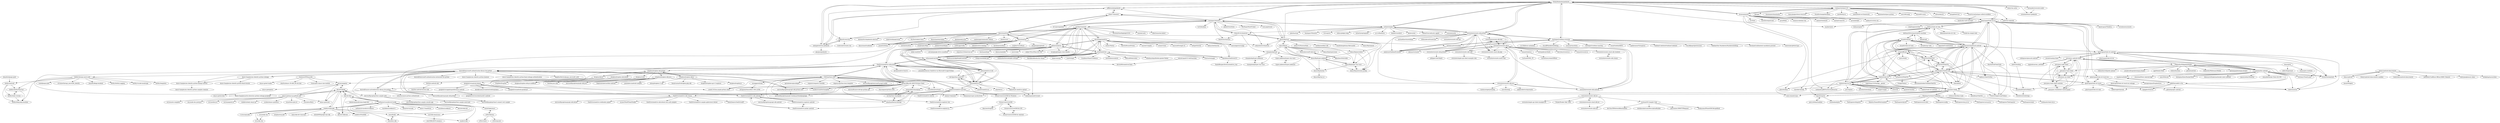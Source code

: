 digraph G {
"VitaliyRodnenko/geeknote" -> "jeffkowalski/geeknote"
"VitaliyRodnenko/geeknote" -> "neilagabriel/vim-geeknote"
"VitaliyRodnenko/geeknote" -> "nvbn/everpad"
"VitaliyRodnenko/geeknote" -> "kakkyz81/evervim"
"VitaliyRodnenko/geeknote" -> "evernote/evernote-sdk-python"
"VitaliyRodnenko/geeknote" -> "baumgarr/nixnote2"
"VitaliyRodnenko/geeknote" -> "ginatrapani/todo.txt-cli"
"VitaliyRodnenko/geeknote" -> "bordaigorl/sublime-evernote"
"VitaliyRodnenko/geeknote" -> "xolox/vim-notes" ["e"=1]
"VitaliyRodnenko/geeknote" -> "maebert/jrnl" ["e"=1]
"VitaliyRodnenko/geeknote" -> "lastpass/lastpass-cli"
"VitaliyRodnenko/geeknote" -> "avendael/emacs-geeknote"
"VitaliyRodnenko/geeknote" -> "insanum/gcalcli"
"VitaliyRodnenko/geeknote" -> "pymander/evernote-mode"
"VitaliyRodnenko/geeknote" -> "jceb/vim-orgmode" ["e"=1]
"dropbox/dropbox-sdk-dotnet" -> "DropNet/DropNet"
"freitass/todo.txt-vim" -> "AnthonyDiGirolamo/todotxt-machine"
"freitass/todo.txt-vim" -> "dbeniamine/todo.txt-vim"
"freitass/todo.txt-vim" -> "todotxt/todo.txt"
"freitass/todo.txt-vim" -> "mpcjanssen/simpletask-android"
"freitass/todo.txt-vim" -> "todotxt/todo.txt-cli"
"freitass/todo.txt-vim" -> "ginatrapani/todo.txt-cli"
"freitass/todo.txt-vim" -> "vitalk/vim-simple-todo"
"benrhughes/todotxt.net" -> "mpcjanssen/simpletask-android"
"benrhughes/todotxt.net" -> "ginatrapani/todo.txt-cli"
"benrhughes/todotxt.net" -> "mNantern/QTodoTxt"
"benrhughes/todotxt.net" -> "QTodoTxt/QTodoTxt"
"benrhughes/todotxt.net" -> "bicarbon8/todoTxtWebUi"
"benrhughes/todotxt.net" -> "todotxt/todo.txt"
"benrhughes/todotxt.net" -> "ginatrapani/todo.txt-touch"
"benrhughes/todotxt.net" -> "dertuxmalwieder/SublimeTodoTxt"
"benrhughes/todotxt.net" -> "SverrirValgeirsson/Todour"
"benrhughes/todotxt.net" -> "mjdescy/TodoTxtMac"
"benrhughes/todotxt.net" -> "chms/jdotxt"
"benrhughes/todotxt.net" -> "todotxt/todo.txt-cli"
"benrhughes/todotxt.net" -> "bram85/topydo"
"benrhughes/todotxt.net" -> "ginatrapani/todo.txt-touch-ios"
"benrhughes/todotxt.net" -> "QTodoTxt/QTodoTxt2"
"dropbox/dbxcli" -> "dropbox/dropbox-sdk-go-unofficial"
"dropbox/dbxcli" -> "dropbox/dropbox-sdk-python"
"dropbox/dbxcli" -> "koron/cmigemo"
"ginatrapani/todo.txt-cli" -> "ginatrapani/todo.txt-touch"
"ginatrapani/todo.txt-cli" -> "benrhughes/todotxt.net"
"ginatrapani/todo.txt-cli" -> "ginatrapani/todo.txt-android"
"ginatrapani/todo.txt-cli" -> "ginatrapani/todo.txt-touch-ios"
"ginatrapani/todo.txt-cli" -> "freitass/todo.txt-vim"
"ginatrapani/todo.txt-cli" -> "mpcjanssen/simpletask-android"
"ginatrapani/todo.txt-cli" -> "ginatrapani/ThinkUp" ["e"=1]
"ginatrapani/todo.txt-cli" -> "infews/bulldog"
"ginatrapani/todo.txt-cli" -> "scrooloose/syntastic" ["e"=1]
"ginatrapani/todo.txt-cli" -> "VitaliyRodnenko/geeknote"
"ginatrapani/todo.txt-cli" -> "holman/spark" ["e"=1]
"ginatrapani/todo.txt-cli" -> "maebert/jrnl" ["e"=1]
"ginatrapani/todo.txt-cli" -> "mNantern/QTodoTxt"
"ginatrapani/todo.txt-cli" -> "mjdescy/TodoTxtMac"
"ginatrapani/todo.txt-cli" -> "Lokaltog/powerline" ["e"=1]
"lastpass/lastpass-cli" -> "VitaliyRodnenko/geeknote"
"lastpass/lastpass-cli" -> "Russell91/sshrc" ["e"=1]
"lastpass/lastpass-cli" -> "insanum/gcalcli"
"lastpass/lastpass-cli" -> "stuartcryan/lastpass-alfred-workflow"
"lastpass/lastpass-cli" -> "bitwarden/cli" ["e"=1]
"lastpass/lastpass-cli" -> "thoughtbot/rcm" ["e"=1]
"lastpass/lastpass-cli" -> "lfit/itpol" ["e"=1]
"lastpass/lastpass-cli" -> "tmuxinator/tmuxinator" ["e"=1]
"lastpass/lastpass-cli" -> "tmux-plugins/tmux-resurrect" ["e"=1]
"lastpass/lastpass-cli" -> "StackExchange/blackbox" ["e"=1]
"lastpass/lastpass-cli" -> "mist64/xhyve" ["e"=1]
"lastpass/lastpass-cli" -> "ginatrapani/todo.txt-cli"
"lastpass/lastpass-cli" -> "niieani/bash-oo-framework" ["e"=1]
"lastpass/lastpass-cli" -> "konomae/lastpass-python"
"lastpass/lastpass-cli" -> "visit1985/mdp" ["e"=1]
"abraunegg/onedrive" -> "skilion/onedrive"
"abraunegg/onedrive" -> "jstaf/onedriver"
"abraunegg/onedrive" -> "bpozdena/OneDriveGUI"
"abraunegg/onedrive" -> "rclone/rclone" ["e"=1]
"abraunegg/onedrive" -> "xybu/onedrived-dev"
"abraunegg/onedrive" -> "Fmstrat/winapps" ["e"=1]
"abraunegg/onedrive" -> "TheAssassin/AppImageLauncher" ["e"=1]
"abraunegg/onedrive" -> "patrikx3/onenote"
"abraunegg/onedrive" -> "microsoft/winget-cli" ["e"=1]
"abraunegg/onedrive" -> "xournalpp/xournalpp" ["e"=1]
"abraunegg/onedrive" -> "boltgolt/howdy" ["e"=1]
"abraunegg/onedrive" -> "debauchee/barrier" ["e"=1]
"abraunegg/onedrive" -> "ventoy/Ventoy" ["e"=1]
"abraunegg/onedrive" -> "ValveSoftware/Proton" ["e"=1]
"abraunegg/onedrive" -> "laurent22/joplin" ["e"=1]
"insanum/gcalcli" -> "pimutils/khal" ["e"=1]
"insanum/gcalcli" -> "itchyny/calendar.vim" ["e"=1]
"insanum/gcalcli" -> "neomutt/neomutt" ["e"=1]
"insanum/gcalcli" -> "michael-lazar/rtv" ["e"=1]
"insanum/gcalcli" -> "jceb/vim-orgmode" ["e"=1]
"insanum/gcalcli" -> "jarun/googler" ["e"=1]
"insanum/gcalcli" -> "andmarti1424/sc-im" ["e"=1]
"insanum/gcalcli" -> "VitaliyRodnenko/geeknote"
"insanum/gcalcli" -> "ginatrapani/todo.txt-cli"
"insanum/gcalcli" -> "GothenburgBitFactory/taskwarrior" ["e"=1]
"insanum/gcalcli" -> "vimwiki/vimwiki" ["e"=1]
"insanum/gcalcli" -> "clvv/fasd" ["e"=1]
"insanum/gcalcli" -> "DaveDavenport/rofi" ["e"=1]
"insanum/gcalcli" -> "lastpass/lastpass-cli"
"insanum/gcalcli" -> "jarun/Buku" ["e"=1]
"prey/prey-node-client" -> "prey/prey-android-client"
"prey/prey-node-client" -> "prey/prey-bash-client"
"prey/prey-node-client" -> "prey/prey-ios-client"
"prey/prey-node-client" -> "prey/prey-standalone-control-panel"
"prey/prey-node-client" -> "prey/prey-bash-client-modules"
"skilion/onedrive" -> "abraunegg/onedrive"
"skilion/onedrive" -> "xybu/onedrived-dev"
"skilion/onedrive" -> "xybu/onedrive-d-old"
"skilion/onedrive" -> "jstaf/onedriver"
"skilion/onedrive" -> "patrikx3/onenote"
"skilion/onedrive" -> "donwa/oneindex" ["e"=1]
"skilion/onedrive" -> "ncw/rclone" ["e"=1]
"skilion/onedrive" -> "odeke-em/drive" ["e"=1]
"skilion/onedrive" -> "xybu/onedrive-d"
"skilion/onedrive" -> "askme765cs/Wine-QQ-TIM" ["e"=1]
"skilion/onedrive" -> "astrada/google-drive-ocamlfuse" ["e"=1]
"skilion/onedrive" -> "wszqkzqk/deepin-wine-ubuntu" ["e"=1]
"skilion/onedrive" -> "OneDrive/onedrive-sdk-python"
"skilion/onedrive" -> "erguotou520/electron-ssr" ["e"=1]
"skilion/onedrive" -> "houtianze/bypy" ["e"=1]
"klauscfhq/tusk" -> "klauscfhq/ao"
"klauscfhq/tusk" -> "klauscfhq/hyper-pokemon"
"klauscfhq/tusk" -> "baumgarr/nixnote2"
"klauscfhq/tusk" -> "CellarD0-0r/whatever"
"klauscfhq/tusk" -> "klauscfhq/hyper-star-wars"
"klauscfhq/tusk" -> "klauscfhq/awesome-prolog"
"klauscfhq/tusk" -> "klauscfhq/moviebox"
"klauscfhq/tusk" -> "VitaliyRodnenko/geeknote"
"klauscfhq/tusk" -> "milan102/ForeverNote"
"klauscfhq/tusk" -> "robert7/nixnote2"
"klauscfhq/tusk" -> "cellardoor42/whatever"
"klauscfhq/tusk" -> "notifme/notifme-sdk" ["e"=1]
"klauscfhq/tusk" -> "michalyao/evermonkey"
"klauscfhq/tusk" -> "claudiodangelis/qr-filetransfer" ["e"=1]
"klauscfhq/tusk" -> "klauscfhq/signale" ["e"=1]
"klaussinani/tusk" -> "baumgarr/nixnote2"
"klaussinani/tusk" -> "klaussinani/ao"
"klaussinani/tusk" -> "robert7/nixnote2"
"klaussinani/tusk" -> "klaussinani/taskbook" ["e"=1]
"klaussinani/tusk" -> "KryDos/todoist-linux" ["e"=1]
"klaussinani/tusk" -> "puneetsl/lotion" ["e"=1]
"klaussinani/tusk" -> "patrikx3/onenote"
"klaussinani/tusk" -> "cellardoor42/whatever"
"klaussinani/tusk" -> "klaussinani/moviebox"
"klaussinani/tusk" -> "akosbalasko/yarle" ["e"=1]
"klaussinani/tusk" -> "ramboxapp/community-edition" ["e"=1]
"klaussinani/tusk" -> "TheAssassin/AppImageLauncher" ["e"=1]
"klaussinani/tusk" -> "ubuntu/yaru" ["e"=1]
"klaussinani/tusk" -> "Automattic/simplenote-electron" ["e"=1]
"klaussinani/tusk" -> "paperwork/paperwork" ["e"=1]
"jstaf/onedriver" -> "abraunegg/onedrive"
"jstaf/onedriver" -> "bpozdena/OneDriveGUI"
"jstaf/onedriver" -> "skilion/onedrive"
"jstaf/onedriver" -> "TheAssassin/AppImageLauncher" ["e"=1]
"jstaf/onedriver" -> "rafaelmardojai/firefox-gnome-theme" ["e"=1]
"jstaf/onedriver" -> "wimpysworld/deb-get" ["e"=1]
"jstaf/onedriver" -> "realmazharhussain/gdm-settings" ["e"=1]
"jstaf/onedriver" -> "tkashkin/Adwaita-for-Steam" ["e"=1]
"jstaf/onedriver" -> "popey/unsnap" ["e"=1]
"jstaf/onedriver" -> "xybu/onedrived-dev"
"jstaf/onedriver" -> "Fmstrat/winapps" ["e"=1]
"jstaf/onedriver" -> "xou816/spot" ["e"=1]
"jstaf/onedriver" -> "GradienceTeam/Gradience" ["e"=1]
"jstaf/onedriver" -> "hwittenborn/celeste" ["e"=1]
"jstaf/onedriver" -> "89luca89/distrobox" ["e"=1]
"klauscfhq/awesome-prolog" -> "klauscfhq/hyper-star-wars"
"xcatsan/iOS-Sample-Code" -> "glassonion1/R9HTTPRequest"
"xcatsan/iOS-Sample-Code" -> "ktakayama/iPhoneSDK-RecipeBook"
"xcatsan/iOS-Sample-Code" -> "dev5tec/FBNetworkReachability"
"xcatsan/iOS-Sample-Code" -> "kishikawakatsumi/DescriptionBuilder"
"freezy/android-xbmcremote" -> "freezy/android-xbmcremote-sandbox"
"freezy/android-xbmcremote" -> "tombriden/android-xbmcremote"
"freezy/android-xbmcremote" -> "xbmc/android"
"freezy/android-xbmcremote" -> "joethefox/Unofficial-Official-XBMC-Remote"
"freezy/android-xbmcremote" -> "vially/googlemusic-xbmc" ["e"=1]
"freezy/android-xbmcremote" -> "iFixit/iFixitAndroid"
"freezy/android-xbmcremote" -> "mrkipling/maraschino" ["e"=1]
"ransome1/sleek" -> "todotxt/todo.txt"
"ransome1/sleek" -> "sanpii/effitask"
"ransome1/sleek" -> "mpcjanssen/simpletask-android"
"ransome1/sleek" -> "SverrirValgeirsson/Todour"
"ransome1/sleek" -> "vonshednob/pter"
"ransome1/sleek" -> "todotxt/todo.txt-cli"
"ransome1/sleek" -> "xuhcc/mindstream"
"ransome1/sleek" -> "Shabang-Systems/Condution"
"ransome1/sleek" -> "alainm23/planner" ["e"=1]
"ransome1/sleek" -> "johannesjo/super-productivity" ["e"=1]
"ransome1/sleek" -> "jmhobbs/jsTodoTxt"
"ransome1/sleek" -> "QTodoTxt/QTodoTxt2"
"ransome1/sleek" -> "topydo/topydo"
"ransome1/sleek" -> "benrhughes/todotxt.net"
"ransome1/sleek" -> "schemar/obsidian-tasks" ["e"=1]
"todotxt/todo.txt-cli" -> "todotxt/todo.txt"
"todotxt/todo.txt-cli" -> "freitass/todo.txt-vim"
"todotxt/todo.txt-cli" -> "ransome1/sleek"
"todotxt/todo.txt-cli" -> "jrnl-org/jrnl" ["e"=1]
"todotxt/todo.txt-cli" -> "GothenburgBitFactory/taskwarrior" ["e"=1]
"todotxt/todo.txt-cli" -> "benrhughes/todotxt.net"
"todotxt/todo.txt-cli" -> "todotxt/todo.txt-android"
"todotxt/todo.txt-cli" -> "sanpii/effitask"
"todotxt/todo.txt-cli" -> "pimutils/khal" ["e"=1]
"todotxt/todo.txt-cli" -> "vimwiki/vimwiki" ["e"=1]
"todotxt/todo.txt-cli" -> "newsboat/newsboat" ["e"=1]
"todotxt/todo.txt-cli" -> "ranger/ranger" ["e"=1]
"todotxt/todo.txt-cli" -> "gsantner/markor" ["e"=1]
"todotxt/todo.txt-cli" -> "mpcjanssen/simpletask-android"
"todotxt/todo.txt-cli" -> "xwmx/nb" ["e"=1]
"xbmc/android" -> "freezy/android-xbmcremote"
"xbmc/android" -> "koush/Widgets" ["e"=1]
"perryrh0dan/taskline" -> "topydo/topydo"
"patrikx3/onenote" -> "skilion/onedrive"
"patrikx3/onenote" -> "abraunegg/onedrive"
"patrikx3/onenote" -> "klaussinani/ao"
"patrikx3/onenote" -> "baumgarr/nixnote2"
"patrikx3/onenote" -> "elvirbrk/NoteHighlight2016" ["e"=1]
"patrikx3/onenote" -> "wszqkzqk/deepin-wine-ubuntu" ["e"=1]
"patrikx3/onenote" -> "TheAssassin/AppImageLauncher" ["e"=1]
"patrikx3/onenote" -> "klaussinani/tusk"
"patrikx3/onenote" -> "xybu/onedrived-dev"
"patrikx3/onenote" -> "puneetsl/lotion" ["e"=1]
"patrikx3/onenote" -> "tamlok/vnote" ["e"=1]
"patrikx3/onenote" -> "xournalpp/xournalpp" ["e"=1]
"patrikx3/onenote" -> "albertlauncher/albert" ["e"=1]
"patrikx3/onenote" -> "jstaf/onedriver"
"patrikx3/onenote" -> "askme765cs/Wine-QQ-TIM" ["e"=1]
"liveservices/LiveSDK" -> "liveservices/LiveSDK-for-Windows"
"liveservices/LiveSDK" -> "liveservices/LiveSDK-for-iOS"
"liveservices/LiveSDK" -> "liveservices/LiveSDK-for-Android"
"liveservices/LiveSDK" -> "dkarzon/DropNet" ["e"=1]
"klaussinani/ao" -> "klaussinani/tusk"
"klaussinani/ao" -> "davidsmorais/kuro"
"klaussinani/ao" -> "klaussinani/taskbook" ["e"=1]
"klaussinani/ao" -> "patrikx3/onenote"
"klaussinani/ao" -> "alainm23/planner" ["e"=1]
"klaussinani/ao" -> "xtuJSer/CoCoMusic" ["e"=1]
"klaussinani/ao" -> "puneetsl/lotion" ["e"=1]
"klaussinani/ao" -> "zhaopengme/gitnote" ["e"=1]
"klaussinani/ao" -> "sentialx/multrin" ["e"=1]
"klaussinani/ao" -> "johannesjo/super-productivity" ["e"=1]
"klaussinani/ao" -> "zenghongtu/Mob" ["e"=1]
"klaussinani/ao" -> "skilion/onedrive"
"klaussinani/ao" -> "johnfactotum/foliate" ["e"=1]
"klaussinani/ao" -> "swiftyapp/swifty" ["e"=1]
"klaussinani/ao" -> "ahkohd/switch-desktop" ["e"=1]
"fkalis/bash-onedrive-upload" -> "cnbeining/onedrivecmd" ["e"=1]
"xybu/onedrive-d-old" -> "xybu/onedrived-dev"
"xybu/onedrive-d-old" -> "xybu/onedrive-d"
"xybu/onedrive-d-old" -> "skilion/onedrive"
"xybu/onedrive-d-old" -> "mk-fg/python-onedrive"
"xybu/onedrive-d-old" -> "OneDrive/onedrive-sdk-python"
"awangga/outlook" -> "elvinpoon/tensorflow-CWS-LSTM" ["e"=1]
"bram85/topydo" -> "mpcjanssen/simpletask-android"
"bram85/topydo" -> "AnthonyDiGirolamo/todotxt-machine"
"bram85/topydo" -> "QTodoTxt/QTodoTxt"
"bram85/topydo" -> "mNantern/QTodoTxt"
"bram85/topydo" -> "bram85/todo.txt-tools"
"bram85/topydo" -> "SverrirValgeirsson/Todour"
"bram85/topydo" -> "aesophor/py-todo"
"bram85/topydo" -> "QTodoTxt/QTodoTxt2"
"bram85/topydo" -> "chms/jdotxt"
"bram85/topydo" -> "mjdescy/TodoTxtMac"
"bram85/topydo" -> "EpocDotFr/webtodotxt"
"bram85/topydo" -> "benrhughes/todotxt.net"
"bram85/topydo" -> "sanpii/effitask"
"mNantern/QTodoTxt" -> "chms/jdotxt"
"mNantern/QTodoTxt" -> "Sveppi/Todour"
"mpcjanssen/simpletask-android" -> "QTodoTxt/QTodoTxt"
"mpcjanssen/simpletask-android" -> "bram85/topydo"
"mpcjanssen/simpletask-android" -> "benrhughes/todotxt.net"
"mpcjanssen/simpletask-android" -> "freitass/todo.txt-vim"
"mpcjanssen/simpletask-android" -> "todotxt/todo.txt"
"mpcjanssen/simpletask-android" -> "SverrirValgeirsson/Todour"
"mpcjanssen/simpletask-android" -> "ransome1/sleek"
"mpcjanssen/simpletask-android" -> "ginatrapani/todo.txt-android"
"mpcjanssen/simpletask-android" -> "chms/jdotxt"
"mpcjanssen/simpletask-android" -> "topydo/topydo"
"mpcjanssen/simpletask-android" -> "QTodoTxt/QTodoTxt2"
"mpcjanssen/simpletask-android" -> "MartinSGill/TodoTxtJs"
"mpcjanssen/simpletask-android" -> "ginatrapani/todo.txt-cli"
"mpcjanssen/simpletask-android" -> "AnthonyDiGirolamo/todotxt-machine"
"mpcjanssen/simpletask-android" -> "sanpii/effitask"
"prey/prey-android-client" -> "prey/prey-node-client"
"prey/prey-android-client" -> "prey/prey-bash-client"
"prey/prey-android-client" -> "prey/prey-ios-client"
"prey/prey-android-client" -> "prey/prey-standalone-control-panel"
"prey/prey-android-client" -> "prey/prey-bash-client-modules"
"prey/prey-android-client" -> "iFixit/iFixitAndroid"
"prey/prey-android-client" -> "ginatrapani/todo.txt-android"
"prey/prey-android-client" -> "wikimedia/WikipediaMobile"
"prey/prey-android-client" -> "manmal/hn-android"
"prey/prey-android-client" -> "rgajendran/sms_antitheft"
"bordaigorl/sublime-evernote" -> "jamiesun/SublimeEvernote"
"bordaigorl/sublime-evernote" -> "SublimeText-Markdown/MarkdownEditing" ["e"=1]
"bordaigorl/sublime-evernote" -> "michalyao/evermonkey"
"bordaigorl/sublime-evernote" -> "evernote/evernote-sdk-python"
"bordaigorl/sublime-evernote" -> "VitaliyRodnenko/geeknote"
"bordaigorl/sublime-evernote" -> "revolunet/sublimetext-markdown-preview" ["e"=1]
"bordaigorl/sublime-evernote" -> "clowwindy/gfwlist2pac" ["e"=1]
"bordaigorl/sublime-evernote" -> "cs150bf/ever-notedown"
"bordaigorl/sublime-evernote" -> "ttscoff/MarkdownEditing" ["e"=1]
"bordaigorl/sublime-evernote" -> "uranusjr/macdown" ["e"=1]
"bordaigorl/sublime-evernote" -> "bordaigorl/sublime-inserteq"
"bordaigorl/sublime-evernote" -> "wuub/SublimeREPL" ["e"=1]
"bordaigorl/sublime-evernote" -> "guillermooo/Vintageous" ["e"=1]
"bordaigorl/sublime-evernote" -> "SublimeCodeIntel/SublimeCodeIntel" ["e"=1]
"bordaigorl/sublime-evernote" -> "ttscoff/popclipextensions" ["e"=1]
"sanpii/effitask" -> "xuhcc/mindstream"
"sanpii/effitask" -> "QTodoTxt/QTodoTxt2"
"sanpii/effitask" -> "onovy/otodo"
"jeffkowalski/geeknote" -> "neilagabriel/vim-geeknote"
"jeffkowalski/geeknote" -> "VitaliyRodnenko/geeknote"
"jeffkowalski/geeknote" -> "robert7/nixnote2"
"jeffkowalski/geeknote" -> "kakkyz81/evervim"
"dropbox/dropbox-sdk-java" -> "OneDrive/onedrive-sdk-android"
"dropbox/dropbox-sdk-java" -> "box/box-android-sdk"
"dropbox/dropbox-sdk-java" -> "googledrive/android-demos"
"dropbox/dropbox-sdk-java" -> "box/box-java-sdk" ["e"=1]
"dropbox/dropbox-sdk-java" -> "microsoftgraph/msgraph-sdk-java" ["e"=1]
"dropbox/dropbox-sdk-java" -> "thegrizzlylabs/sardine-android" ["e"=1]
"dropbox/dropbox-sdk-java" -> "evernote/evernote-sdk-java"
"dropbox/dropbox-sdk-java" -> "gsuitedevs/android-samples" ["e"=1]
"xybu/onedrived-dev" -> "xybu/onedrive-d-old"
"xybu/onedrived-dev" -> "skilion/onedrive"
"xybu/onedrived-dev" -> "OneDrive/onedrive-sdk-python"
"xybu/onedrived-dev" -> "abraunegg/onedrive"
"xybu/onedrived-dev" -> "derrix060/onedriveClient"
"xybu/onedrived-dev" -> "xybu/onedrive-d"
"xybu/onedrived-dev" -> "patrikx3/onenote"
"xybu/onedrived-dev" -> "jstaf/onedriver"
"xybu/onedrived-dev" -> "cnbeining/onedrivecmd" ["e"=1]
"evernote/evernote-sdk-python" -> "evernote/evernote-sdk-python3"
"evernote/evernote-sdk-python" -> "evernote/evernote-sdk-js"
"evernote/evernote-sdk-python" -> "evernote/evernote-cloud-sdk-php"
"evernote/evernote-sdk-python" -> "jamiesun/SublimeEvernote"
"evernote/evernote-sdk-python" -> "evernote/evernote-sdk-ruby"
"evernote/evernote-sdk-python" -> "nvbn/everpad"
"evernote/evernote-sdk-python" -> "VitaliyRodnenko/geeknote"
"evernote/evernote-sdk-python" -> "evernote/evernote-sdk-java"
"evernote/evernote-sdk-python" -> "bordaigorl/sublime-evernote"
"evernote/evernote-sdk-python" -> "michaelliao/sinaweibopy" ["e"=1]
"evernote/evernote-sdk-python" -> "littlecodersh/EasierLife"
"evernote/evernote-sdk-python" -> "evernote/evernote-sdk-cpp"
"evernote/evernote-sdk-python" -> "evernote/evernote-sdk-android"
"evernote/evernote-sdk-python" -> "evernote/evernote-sdk-php"
"evernote/evernote-sdk-python" -> "kakkyz81/evervim"
"todotxt/todo.txt" -> "todotxt/todo.txt-cli"
"todotxt/todo.txt" -> "ransome1/sleek"
"todotxt/todo.txt" -> "freitass/todo.txt-vim"
"todotxt/todo.txt" -> "benrhughes/todotxt.net"
"todotxt/todo.txt" -> "mpcjanssen/simpletask-android"
"todotxt/todo.txt" -> "sanpii/effitask"
"todotxt/todo.txt" -> "gsantner/markor" ["e"=1]
"todotxt/todo.txt" -> "zagortenay333/timepp__gnome" ["e"=1]
"todotxt/todo.txt" -> "topydo/topydo"
"todotxt/todo.txt" -> "todotxt/todo.txt-android"
"todotxt/todo.txt" -> "QTodoTxt/QTodoTxt2"
"todotxt/todo.txt" -> "QTodoTxt/QTodoTxt"
"todotxt/todo.txt" -> "GothenburgBitFactory/taskwarrior" ["e"=1]
"todotxt/todo.txt" -> "dertuxmalwieder/SublimeTodoTxt"
"todotxt/todo.txt" -> "bram85/topydo"
"OneDrive/onedrive-sdk-python" -> "OneDrive/onedrive-api-docs"
"OneDrive/onedrive-sdk-python" -> "xybu/onedrived-dev"
"OneDrive/onedrive-sdk-python" -> "cnbeining/onedrivecmd" ["e"=1]
"OneDrive/onedrive-sdk-python" -> "fkalis/bash-onedrive-upload"
"OneDrive/onedrive-sdk-python" -> "xybu/onedrive-d"
"OneDrive/onedrive-sdk-python" -> "O365/python-o365"
"OneDrive/onedrive-sdk-python" -> "vgrem/Office365-REST-Python-Client"
"OneDrive/onedrive-sdk-python" -> "mk-fg/python-onedrive"
"OneDrive/onedrive-sdk-python" -> "xybu/onedrive-d-old"
"OneDrive/onedrive-sdk-python" -> "skilion/onedrive"
"OneDrive/onedrive-sdk-python" -> "dropbox/dropbox-sdk-python"
"OneDrive/onedrive-sdk-python" -> "OneDrive/onedrive-sdk-csharp"
"OneDrive/onedrive-sdk-python" -> "mk-fg/onedrive-fuse-fs"
"OneDrive/onedrive-sdk-python" -> "AzureAD/microsoft-authentication-library-for-python"
"OneDrive/onedrive-sdk-python" -> "pranabdas/Access-OneDrive-via-Microsoft-Graph-Python"
"AnthonyDiGirolamo/todotxt-machine" -> "freitass/todo.txt-vim"
"AnthonyDiGirolamo/todotxt-machine" -> "laktak/todd"
"AnthonyDiGirolamo/todotxt-machine" -> "bram85/topydo"
"emacs-jp/emacs-jp.github.com" -> "skk-dev/ddskk"
"emacs-jp/emacs-jp.github.com" -> "org-mode-doc-ja/org-ja"
"emacs-jp/emacs-jp.github.com" -> "m2ym/direx-el" ["e"=1]
"emacs-jp/emacs-jp.github.com" -> "m2ym/popwin-el" ["e"=1]
"emacs-jp/emacs-jp.github.com" -> "rubikitch/daily-emacs-jp"
"emacs-jp/emacs-jp.github.com" -> "koron/cmigemo"
"emacs-jp/emacs-jp.github.com" -> "syohex/emacs-quickrun" ["e"=1]
"emacs-jp/emacs-jp.github.com" -> "tarao/term-plus-el" ["e"=1]
"emacs-jp/emacs-jp.github.com" -> "emacs-jp/issues"
"emacs-jp/emacs-jp.github.com" -> "yascentur/Ricty" ["e"=1]
"emacs-jp/emacs-jp.github.com" -> "m2ym/auto-complete" ["e"=1]
"microsoftgraph/python-sample-auth" -> "microsoftgraph/python-sample-console-app"
"microsoftgraph/python-sample-auth" -> "microsoftgraph/python-sample-send-mail"
"kakkyz81/evervim" -> "neilagabriel/vim-geeknote"
"kakkyz81/evervim" -> "trobrock/evernote.vim"
"neilagabriel/vim-geeknote" -> "jeffkowalski/geeknote"
"neilagabriel/vim-geeknote" -> "VitaliyRodnenko/geeknote"
"neilagabriel/vim-geeknote" -> "kakkyz81/evervim"
"neilagabriel/vim-geeknote" -> "gmajian/geeknote"
"OneDrive/onedrive-sdk-csharp" -> "OneDrive/onedrive-explorer-win"
"OneDrive/onedrive-sdk-csharp" -> "OneDrive/onedrive-sdk-dotnet-msa-auth-adapter"
"OneDrive/onedrive-sdk-csharp" -> "OneDrive/onedrive-sample-apibrowser-dotnet"
"OneDrive/onedrive-sdk-csharp" -> "OneDrive/onedrive-api-docs"
"OneDrive/onedrive-sdk-csharp" -> "KoenZomers/OneDriveAPI"
"OneDrive/onedrive-sdk-csharp" -> "microsoftgraph/msgraph-sdk-dotnet" ["e"=1]
"OneDrive/onedrive-sdk-csharp" -> "OneDrive/onedrive-webhooks-aspnet"
"OneDrive/onedrive-sdk-csharp" -> "xyzzer/WinRTXamlToolkit" ["e"=1]
"dropbox/dropbox-sdk-js" -> "dropbox/dropbox-api-v2-explorer"
"dropbox/dropbox-sdk-js" -> "dropbox/dropbox-sdk-python"
"dropbox/dropbox-sdk-js" -> "dropbox/dropbox-js" ["e"=1]
"dropbox/dropbox-sdk-js" -> "adasq/dropbox-v2-api"
"dropbox/dropbox-sdk-js" -> "kunalvarma05/dropbox-php-sdk" ["e"=1]
"evernote/evernote-sdk-python3" -> "evernote/evernote-sdk-python"
"evernote/evernote-sdk-python3" -> "evernote/evernote-sdk-js"
"evernote/evernote-sdk-python3" -> "phlipper/chef-libqt4" ["e"=1]
"O365/python-o365" -> "vgrem/Office365-REST-Python-Client"
"O365/python-o365" -> "AzureAD/microsoft-authentication-library-for-python"
"O365/python-o365" -> "ecederstrand/exchangelib" ["e"=1]
"O365/python-o365" -> "jasonrollins/shareplum"
"O365/python-o365" -> "rveachkc/pymsteams"
"O365/python-o365" -> "OneDrive/onedrive-sdk-python"
"O365/python-o365" -> "JonathanHolvey/sharepy"
"O365/python-o365" -> "microsoftgraph/msgraph-sdk-python-core"
"O365/python-o365" -> "awangga/outlook"
"O365/python-o365" -> "microsoftgraph/msgraph-training-pythondjangoapp"
"O365/python-o365" -> "agronholm/sqlacodegen" ["e"=1]
"O365/python-o365" -> "areed1192/ms-graph-python-client"
"O365/python-o365" -> "requests/requests-oauthlib" ["e"=1]
"O365/python-o365" -> "elapouya/python-docx-template" ["e"=1]
"O365/python-o365" -> "microsoftgraph/microsoft-graph-toolkit" ["e"=1]
"hyper-pokemon/hyper-star-wars" -> "hyper-pokemon/hyper-pokemon"
"Intility/fastapi-azure-auth" -> "Intility/metroid"
"Intility/fastapi-azure-auth" -> "Intility/templates"
"Intility/fastapi-azure-auth" -> "snok/django-guid" ["e"=1]
"Intility/fastapi-azure-auth" -> "425show/fastapi_microsoft_identity"
"Intility/fastapi-azure-auth" -> "JonasKs/klepp-backend"
"Intility/fastapi-azure-auth" -> "Intility/blog-ping-machine"
"Intility/fastapi-azure-auth" -> "Intility/IntilityFlexChat"
"Intility/fastapi-azure-auth" -> "Intility/Intility.Logging"
"Intility/fastapi-azure-auth" -> "Intility/vscode-backstage"
"baumgarr/nixnote2" -> "robert7/nixnote2"
"baumgarr/nixnote2" -> "klaussinani/tusk"
"baumgarr/nixnote2" -> "CellarD0-0r/whatever"
"baumgarr/nixnote2" -> "nvbn/everpad"
"baumgarr/nixnote2" -> "klauscfhq/tusk"
"baumgarr/nixnote2" -> "VitaliyRodnenko/geeknote"
"baumgarr/nixnote2" -> "fmoliveira/tantalus"
"baumgarr/nixnote2" -> "cellardoor42/whatever"
"baumgarr/nixnote2" -> "patrikx3/onenote"
"baumgarr/nixnote2" -> "d1vanov/quentier"
"baumgarr/nixnote2" -> "jeffkowalski/geeknote"
"baumgarr/nixnote2" -> "turtl/desktop" ["e"=1]
"baumgarr/nixnote2" -> "pbek/QOwnNotes" ["e"=1]
"baumgarr/nixnote2" -> "WizTeam/WizQTClient" ["e"=1]
"baumgarr/nixnote2" -> "LiuLang/bcloud" ["e"=1]
"mk-fg/python-onedrive" -> "xybu92/onedrive-d"
"mk-fg/python-onedrive" -> "xybu/onedrive-d"
"bpozdena/OneDriveGUI" -> "DanielBorgesOliveira/onedrive_tray"
"bpozdena/OneDriveGUI" -> "jstaf/onedriver"
"bpozdena/OneDriveGUI" -> "abraunegg/onedrive"
"klauscfhq/moviebox" -> "klauscfhq/hyper-star-wars"
"klauscfhq/moviebox" -> "klauscfhq/awesome-prolog"
"klauscfhq/moviebox" -> "klauscfhq/hyper-pokemon"
"googledrive/android-demos" -> "googledrive/android-quickstart"
"googledrive/android-demos" -> "googledrive/appdatapreferences-android"
"googledrive/android-demos" -> "derekbrameyer/android-betterpickers" ["e"=1]
"vgrem/Office365-REST-Python-Client" -> "O365/python-o365"
"vgrem/Office365-REST-Python-Client" -> "jasonrollins/shareplum"
"vgrem/Office365-REST-Python-Client" -> "JonathanHolvey/sharepy"
"vgrem/Office365-REST-Python-Client" -> "AzureAD/microsoft-authentication-library-for-python"
"vgrem/Office365-REST-Python-Client" -> "microsoftgraph/msgraph-sdk-python-core"
"vgrem/Office365-REST-Python-Client" -> "ox-it/python-sharepoint"
"vgrem/Office365-REST-Python-Client" -> "rveachkc/pymsteams"
"vgrem/Office365-REST-Python-Client" -> "microsoftgraph/msgraph-training-pythondjangoapp"
"vgrem/Office365-REST-Python-Client" -> "OneDrive/onedrive-sdk-python"
"vgrem/Office365-REST-Python-Client" -> "AzureAD/azure-activedirectory-library-for-python"
"vgrem/Office365-REST-Python-Client" -> "Narcolapser/python-o365" ["e"=1]
"vgrem/Office365-REST-Python-Client" -> "microsoft/azure-devops-python-api" ["e"=1]
"vgrem/Office365-REST-Python-Client" -> "areed1192/ms-graph-python-client"
"vgrem/Office365-REST-Python-Client" -> "ecederstrand/exchangelib" ["e"=1]
"vgrem/Office365-REST-Python-Client" -> "microsoftgraph/msgraph-sdk-python"
"klauscfhq/ao" -> "klauscfhq/tusk"
"klauscfhq/ao" -> "klauscfhq/hyper-star-wars"
"klauscfhq/ao" -> "klauscfhq/hyper-pokemon"
"klauscfhq/ao" -> "klauscfhq/awesome-prolog"
"klauscfhq/ao" -> "klauscfhq/moviebox"
"klauscfhq/ao" -> "Wowu/microsoft-todo-osx"
"klauscfhq/ao" -> "klauscfhq/mocha"
"klauscfhq/ao" -> "klauscfhq/hyperocean"
"klauscfhq/ao" -> "champloohq/tusk"
"Wowu/microsoft-todo-osx" -> "gfpacheco/Nativefier"
"liveservices/LiveSDK-for-Windows" -> "liveservices/LiveSDK"
"QTodoTxt/QTodoTxt" -> "QTodoTxt/QTodoTxt2"
"QTodoTxt/QTodoTxt" -> "mpcjanssen/simpletask-android"
"QTodoTxt/QTodoTxt" -> "benrhughes/todotxt.net"
"QTodoTxt/QTodoTxt" -> "chms/jdotxt"
"hyper-pokemon/hyper-pokemon" -> "hyper-pokemon/hyper-star-wars"
"hyper-pokemon/hyper-pokemon" -> "champloohq/tusk"
"klauscfhq/hyper-pokemon" -> "klauscfhq/hyper-star-wars"
"klauscfhq/hyper-pokemon" -> "klauscfhq/awesome-prolog"
"klauscfhq/hyper-pokemon" -> "klauscfhq/ao"
"klauscfhq/hyper-pokemon" -> "klauscfhq/mocha"
"michalyao/evermonkey" -> "akuma/evermark"
"michalyao/evermonkey" -> "bordaigorl/sublime-evernote"
"michalyao/evermonkey" -> "jamiesun/SublimeEvernote"
"evernote/evernote-sdk-csharp" -> "evernote/evernote-cloud-sdk-windows"
"topydo/topydo" -> "vonshednob/pter"
"topydo/topydo" -> "perryrh0dan/taskline"
"nvbn/everpad" -> "VitaliyRodnenko/geeknote"
"nvbn/everpad" -> "baumgarr/nixnote2"
"nvbn/everpad" -> "evernote/evernote-sdk-python"
"nvbn/everpad" -> "cpbotha/nvpy" ["e"=1]
"nvbn/everpad" -> "baumgarr/Nixnote2"
"nvbn/everpad" -> "Grive/grive" ["e"=1]
"nvbn/everpad" -> "xiehuc/pidgin-lwqq" ["e"=1]
"nvbn/everpad" -> "jamiesun/SublimeEvernote"
"nvbn/everpad" -> "byhestia/springseed"
"nvbn/everpad" -> "p-e-w/finalterm" ["e"=1]
"nvbn/everpad" -> "baedert/corebird" ["e"=1]
"nvbn/everpad" -> "CellarD0-0r/whatever"
"nvbn/everpad" -> "jkozera/zeal" ["e"=1]
"nvbn/everpad" -> "Kilian/f.lux-indicator-applet" ["e"=1]
"nvbn/everpad" -> "consindo/notes" ["e"=1]
"microsoftgraph/msgraph-sdk-python-core" -> "microsoftgraph/msgraph-training-pythondjangoapp"
"microsoftgraph/msgraph-sdk-python-core" -> "AzureAD/microsoft-authentication-library-for-python"
"codefirst/aquaskk" -> "t-suwa/aquaskk"
"codefirst/aquaskk" -> "uasi/skk-emoji-jisyo"
"codefirst/aquaskk" -> "nathancorvussolis/corvusskk"
"codefirst/aquaskk" -> "skk-dev/ddskk"
"codefirst/aquaskk" -> "codefirst/FlickSKK"
"codefirst/aquaskk" -> "hitode909/google-ime-skk"
"codefirst/aquaskk" -> "tyru/eskk.vim"
"codefirst/aquaskk" -> "skk-dev/skktools"
"codefirst/aquaskk" -> "minghai/sicp-pdf" ["e"=1]
"codefirst/aquaskk" -> "ueno/libskk"
"codefirst/aquaskk" -> "tyru/skk.vim"
"codefirst/aquaskk" -> "mlny/skk-dict-imascgss"
"ginatrapani/todo.txt-android" -> "todoroo/astrid" ["e"=1]
"ginatrapani/todo.txt-android" -> "ginatrapani/todo.txt-ios"
"ginatrapani/todo.txt-android" -> "mpcjanssen/simpletask-android"
"ginatrapani/todo.txt-android" -> "chrislacy/TweetLanes" ["e"=1]
"ginatrapani/todo.txt-android" -> "iFixit/iFixitAndroid"
"ginatrapani/todo.txt-android" -> "prey/prey-android-client"
"ginatrapani/todo.txt-android" -> "ginatrapani/todo.txt-cli"
"ginatrapani/todo.txt-android" -> "manmal/hn-android"
"ginatrapani/todo.txt-android" -> "codinguser/gnucash-android" ["e"=1]
"ginatrapani/todo.txt-android" -> "jwood/standup-timer"
"pymander/evernote-mode" -> "avendael/emacs-geeknote"
"CellarD0-0r/whatever" -> "fmoliveira/tantalus"
"CellarD0-0r/whatever" -> "baumgarr/nixnote2"
"CellarD0-0r/whatever" -> "champloohq/tusk"
"CellarD0-0r/whatever" -> "klauscfhq/tusk"
"ginatrapani/todo.txt-touch-ios" -> "ginatrapani/todo.txt-touch-ios-webapp"
"ginatrapani/todo.txt-touch-ios" -> "ginatrapani/todo.txt-touch"
"ginatrapani/todo.txt-touch-ios" -> "jessegrosjean/DropboxSync" ["e"=1]
"ueno/libskk" -> "ueno/ibus-skk"
"ueno/libskk" -> "naokiri/cskk"
"QTodoTxt/QTodoTxt2" -> "QTodoTxt/QTodoTxt"
"QTodoTxt/QTodoTxt2" -> "sanpii/effitask"
"dropbox/dropbox-sdk-python" -> "dropbox/stone"
"dropbox/dropbox-sdk-python" -> "dropbox/dropbox-sdk-js"
"dropbox/dropbox-sdk-python" -> "dropbox/dbxcli"
"dropbox/dropbox-sdk-python" -> "OneDrive/onedrive-sdk-python"
"dropbox/dropbox-sdk-python" -> "dropbox/dropbox-sdk-java"
"dropbox/dropbox-sdk-python" -> "dropbox/dropbox-sdk-dotnet"
"dropbox/dropbox-sdk-python" -> "dropbox/dropbox-sdk-go-unofficial"
"champloohq/tusk" -> "champloohq/hyper-pokemon"
"champloohq/tusk" -> "champloohq/hyper-star-wars"
"champloohq/tusk" -> "hyper-pokemon/hyper-star-wars"
"jamiesun/SublimeEvernote" -> "bordaigorl/sublime-evernote"
"jamiesun/SublimeEvernote" -> "evernote/evernote-sdk-python"
"evernote/evernote-sdk-java" -> "evernote/evernote-sdk-android"
"evernote/evernote-sdk-java" -> "ecerulm/en4j"
"evernote/evernote-sdk-java" -> "evernote/evernote-sdk-js"
"evernote/evernote-sdk-java" -> "mikebroberts/clojurenote"
"evernote/evernote-sdk-java" -> "vanduynslagerp/enml4j"
"evernote/evernote-sdk-js" -> "wanasit/enml-js"
"evernote/evernote-sdk-js" -> "evernote/evernote-sdk-python"
"evernote/evernote-sdk-js" -> "evernote/evernote-sdk-ruby"
"evernote/evernote-sdk-js" -> "evernote/evernote-sdk-java"
"evernote/evernote-sdk-js" -> "evernote/evernote-cloud-sdk-php"
"evernote/evernote-sdk-js" -> "evernote/evernote-sdk-python3"
"evernote/evernote-sdk-js" -> "evernote/evernote-sdk-php"
"evernote/evernote-sdk-js" -> "bytespider/jsOAuth" ["e"=1]
"evernote/evernote-sdk-js" -> "evernote/evernote-sdk-android"
"evernote/evernote-sdk-js" -> "evernote/evernote-cloud-sdk-windows"
"evernote/evernote-sdk-js" -> "berryboy/everest-js"
"evernote/evernote-sdk-js" -> "wanasit/everest-js"
"evernote/evernote-sdk-js" -> "evernote/evernote-oauth-ruby"
"manmal/hn-android" -> "bishopmatthew/HackerNews"
"manmal/hn-android" -> "talklittle/reddit-is-fun"
"manmal/hn-android" -> "iFixit/iFixitAndroid"
"manmal/hn-android" -> "todoroo/astrid" ["e"=1]
"manmal/hn-android" -> "ginatrapani/todo.txt-android"
"manmal/hn-android" -> "wikimedia/WikipediaMobile"
"manmal/hn-android" -> "dinosaurwithakatana/hacker-news-android"
"manmal/hn-android" -> "spacecowboy/NotePad" ["e"=1]
"manmal/hn-android" -> "chrislacy/TweetLanes" ["e"=1]
"manmal/hn-android" -> "prey/prey-android-client"
"manmal/hn-android" -> "mmackh/Hacker-News-for-iOS" ["e"=1]
"manmal/hn-android" -> "zagaberoo/diode"
"manmal/hn-android" -> "owncloud/News-Android-App" ["e"=1]
"manmal/hn-android" -> "amir/HNdroid"
"tomas/prey" -> "tomas/prey-modules"
"tomas/prey" -> "prey/prey-bash-client"
"tomas/prey" -> "nddrylliog/jsmad" ["e"=1]
"evernote/evernote-cloud-sdk-ios" -> "evernote/evernote-sdk-ios"
"evernote/evernote-cloud-sdk-ios" -> "evernote/evernote-sdk-mac"
"evernote/evernote-sdk-ios" -> "evernote/evernote-cloud-sdk-ios"
"evernote/evernote-sdk-ios" -> "evernote/evernote-sdk-mac"
"evernote/evernote-sdk-ios" -> "evernote/simple-api-client-example-ios"
"evernote/evernote-sdk-ios" -> "Pocket/Pocket-ObjC-SDK"
"evernote/evernote-sdk-ios" -> "xcatsan/iOS-Sample-Code"
"xybu/onedrive-d" -> "mk-fg/python-onedrive"
"xybu/onedrive-d" -> "xybu/onedrive-d-old"
"xybu/onedrive-d" -> "OneDrive/onedrive-sdk-python"
"xybu/onedrive-d" -> "fkalis/bash-onedrive-upload"
"xybu/onedrive-d" -> "skilion/onedrive"
"xybu/onedrive-d" -> "OneDrive/onedrive-api-docs"
"xybu/onedrive-d" -> "rakyll/drive" ["e"=1]
"xybu/onedrive-d" -> "xybu/onedrived-dev"
"xybu/onedrive-d" -> "xybu92/onedrive-d"
"JonathanHolvey/sharepy" -> "ox-it/python-sharepoint"
"JonathanHolvey/sharepy" -> "jasonrollins/shareplum"
"jasonrollins/shareplum" -> "ox-it/python-sharepoint"
"jasonrollins/shareplum" -> "JonathanHolvey/sharepy"
"jasonrollins/shareplum" -> "vgrem/Office365-REST-Python-Client"
"ox-it/python-sharepoint" -> "jasonrollins/shareplum"
"ox-it/python-sharepoint" -> "JonathanHolvey/sharepy"
"nathancorvussolis/corvusskk" -> "skk-dev/dict"
"nathancorvussolis/corvusskk" -> "skk-dev/ddskk"
"nathancorvussolis/corvusskk" -> "codefirst/aquaskk"
"nathancorvussolis/corvusskk" -> "nathancorvussolis/crvskkserv"
"nathancorvussolis/corvusskk" -> "wachikun/yaskkserv2"
"nathancorvussolis/corvusskk" -> "naokiri/cskk"
"nathancorvussolis/corvusskk" -> "codefirst/FlickSKK"
"nathancorvussolis/corvusskk" -> "uasi/skk-emoji-jisyo"
"nathancorvussolis/corvusskk" -> "ueno/libskk"
"nathancorvussolis/corvusskk" -> "deton/tsf-tutcode"
"nathancorvussolis/corvusskk" -> "ueno/ibus-skk"
"nathancorvussolis/corvusskk" -> "fiore57/SandSExe"
"nathancorvussolis/corvusskk" -> "wachikun/yaskkserv"
"nathancorvussolis/corvusskk" -> "skk-dict/skk-dict"
"nathancorvussolis/corvusskk" -> "smzht/fakeymacs"
"googledrive/android-quickstart" -> "googledrive/android-demos"
"liveservices/LiveSDK-for-Android" -> "liveservices/LiveSDK-for-iOS"
"AzureAD/microsoft-authentication-library-for-python" -> "AzureAD/azure-activedirectory-library-for-python"
"AzureAD/microsoft-authentication-library-for-python" -> "Azure-Samples/ms-identity-python-webapp"
"AzureAD/microsoft-authentication-library-for-python" -> "microsoftgraph/msgraph-sdk-python-core"
"AzureAD/microsoft-authentication-library-for-python" -> "vgrem/Office365-REST-Python-Client"
"AzureAD/microsoft-authentication-library-for-python" -> "O365/python-o365"
"AzureAD/microsoft-authentication-library-for-python" -> "Intility/fastapi-azure-auth"
"AzureAD/microsoft-authentication-library-for-python" -> "Azure-Samples/ms-identity-python-django-tutorial"
"AzureAD/microsoft-authentication-library-for-python" -> "microsoftgraph/python-sample-auth"
"AzureAD/microsoft-authentication-library-for-python" -> "AzureAD/microsoft-authentication-extensions-for-python"
"AzureAD/microsoft-authentication-library-for-python" -> "Azure-Samples/active-directory-python-webapp-graphapi"
"AzureAD/microsoft-authentication-library-for-python" -> "Azure-Samples/ms-identity-python-daemon"
"AzureAD/microsoft-authentication-library-for-python" -> "microsoftgraph/msgraph-sdk-python"
"AzureAD/microsoft-authentication-library-for-python" -> "Azure-Samples/ms-identity-python-flask-webapp-authentication"
"AzureAD/microsoft-authentication-library-for-python" -> "areed1192/ms-graph-python-client"
"AzureAD/microsoft-authentication-library-for-python" -> "AngellusMortis/django_microsoft_auth"
"ginatrapani/todo.txt-touch" -> "ginatrapani/todo.txt-touch-ios"
"ginatrapani/todo.txt-touch" -> "ginatrapani/todo.txt-cli"
"ginatrapani/todo.txt-touch" -> "benrhughes/todotxt.net"
"ginatrapani/todo.txt-touch" -> "todoroo/astrid" ["e"=1]
"ginatrapani/todo.txt-touch" -> "eddieringle/hubroid" ["e"=1]
"ginatrapani/todo.txt-touch" -> "kaeppler/droid-fu" ["e"=1]
"ginatrapani/todo.txt-touch" -> "bicarbon8/todoTxtWebUi"
"ginatrapani/todo.txt-touch" -> "ginatrapani/todo.txt-web"
"ginatrapani/todo.txt-touch" -> "github/gauges-android" ["e"=1]
"wikimedia/WikipediaMobile" -> "wikimedia/wikipedia-iphone" ["e"=1]
"wikimedia/WikipediaMobile" -> "manmal/hn-android"
"wikimedia/WikipediaMobile" -> "prey/prey-android-client"
"wikimedia/WikipediaMobile" -> "todoroo/astrid" ["e"=1]
"wikimedia/WikipediaMobile" -> "purplecabbage/phonegap-plugins" ["e"=1]
"wikimedia/WikipediaMobile" -> "appMobi/jQ.Mobi" ["e"=1]
"wikimedia/WikipediaMobile" -> "iFixit/iFixitAndroid"
"wikimedia/WikipediaMobile" -> "wikimedia/limn"
"wikimedia/WikipediaMobile" -> "github/android" ["e"=1]
"wikimedia/WikipediaMobile" -> "wikimedia/WiktionaryMobile"
"wikimedia/WikipediaMobile" -> "phonegap/phonegap-plugins" ["e"=1]
"wikimedia/WikipediaMobile" -> "ginatrapani/todo.txt-android"
"emacs-jp/migemo" -> "emacs-jp/elscreen"
"Shabang-Systems/Condution" -> "TheEnquirer/kyntic"
"Shabang-Systems/Condution" -> "TheEnquirer/arch-dots"
"Shabang-Systems/Condution" -> "TheEnquirer/config"
"Shabang-Systems/Condution" -> "TheEnquirer/em-pr-ex"
"Shabang-Systems/Condution" -> "TheEnquirer/corsaurus"
"Shabang-Systems/Condution" -> "TheEnquirer/TheEnquirer"
"Shabang-Systems/Condution" -> "TheEnquirer/balls"
"Shabang-Systems/Condution" -> "TheEnquirer/dispatch"
"Shabang-Systems/Condution" -> "RoboticsTeam4904/standard"
"Shabang-Systems/Condution" -> "ransome1/sleek"
"OneDrive/onedrive-sdk-android" -> "OneDrive/onedrive-explorer-android"
"OneDrive/onedrive-sdk-android" -> "OneDrive/onedrive-picker-android"
"OneDrive/onedrive-sdk-android" -> "microsoftgraph/msgraph-sdk-android" ["e"=1]
"Azure-Samples/ms-identity-python-webapp" -> "AzureAD/microsoft-authentication-library-for-python"
"Azure-Samples/ms-identity-python-webapp" -> "Azure-Samples/ms-identity-python-flask-tutorial"
"Azure-Samples/ms-identity-python-webapp" -> "Azure-Samples/ms-identity-python-django-tutorial"
"xybu92/onedrive-d" -> "mk-fg/python-onedrive"
"bishopmatthew/HackerNews" -> "manmal/hn-android"
"wanasit/enml-js" -> "CarlLee/ENML_PY"
"wanasit/enml-js" -> "vincentlaucy/enmlOfHtml"
"skk-dev/ddskk" -> "skk-dev/skktools"
"skk-dev/ddskk" -> "skk-dev/dict"
"skk-dev/ddskk" -> "nathancorvussolis/corvusskk"
"skk-dev/ddskk" -> "codefirst/aquaskk"
"skk-dev/ddskk" -> "koron/cmigemo"
"skk-dev/ddskk" -> "emacs-jp/emacs-jp.github.com"
"skk-dev/ddskk" -> "emacs-jp/issues"
"koron/cmigemo" -> "emacs-jp/migemo"
"koron/cmigemo" -> "skk-dev/ddskk"
"koron/cmigemo" -> "emacs-jp/issues"
"crftwr/keyhac" -> "crftwr/clnch"
"crftwr/keyhac" -> "smzht/fakeymacs"
"crftwr/keyhac" -> "crftwr/pyauto"
"OneDrive/onedrive-api-docs" -> "OneDrive/onedrive-explorer-win"
"OneDrive/onedrive-api-docs" -> "OneDrive/onedrive-sdk-csharp"
"OneDrive/onedrive-api-docs" -> "OneDrive/onedrive-explorer-js"
"OneDrive/onedrive-api-docs" -> "OneDrive/onedrive-sdk-python"
"OneDrive/onedrive-api-docs" -> "OneDrive/onedrive-sdk-ios" ["e"=1]
"OneDrive/onedrive-api-docs" -> "OneDrive/onedrive-picker-android"
"OneDrive/onedrive-api-docs" -> "OneDrive/onedrive-sdk-android"
"OneDrive/onedrive-api-docs" -> "liveservices/LiveSDK-for-Windows"
"microsoftgraph/msgraph-sdk-python" -> "microsoftgraph/python3-connect-rest-sample"
"OneDrive/onedrive-picker-android" -> "OneDrive/onedrive-explorer-android"
"OneDrive/onedrive-picker-android" -> "OneDrive/onedrive-sdk-android"
"prey/prey-ios-client" -> "prey/prey-standalone-control-panel"
"prey/prey-ios-client" -> "prey/prey-bash-client-modules"
"prey/prey-ios-client" -> "prey/prey-node-client"
"prey/prey-ios-client" -> "prey/prey-bash-client"
"prey/prey-ios-client" -> "prey/prey-android-client"
"box/box-android-sdk" -> "box/box-android-browse-sdk"
"talklittle/reddit-is-fun" -> "zagaberoo/diode"
"talklittle/reddit-is-fun" -> "manmal/hn-android"
"talklittle/reddit-is-fun" -> "eddieringle/hubroid" ["e"=1]
"talklittle/reddit-is-fun" -> "kaeppler/droid-fu" ["e"=1]
"talklittle/reddit-is-fun" -> "todoroo/astrid" ["e"=1]
"talklittle/reddit-is-fun" -> "github/gauges-android" ["e"=1]
"smzht/fakeymacs" -> "crftwr/keyhac"
"prey/prey-standalone-control-panel" -> "prey/prey-bash-client-modules"
"gfpacheco/Nativefier" -> "Wowu/microsoft-todo-osx"
"prey/prey-bash-client" -> "prey/prey-bash-client-modules"
"prey/prey-bash-client" -> "prey/prey-node-client"
"prey/prey-bash-client" -> "prey/prey-ios-client"
"prey/prey-bash-client" -> "prey/prey-android-client"
"prey/prey-bash-client" -> "prey/prey-standalone-control-panel"
"evernote/evernote-sdk-php" -> "evernote/evernote-cloud-sdk-php"
"evernote/evernote-sdk-php" -> "evernote/evernote-sdk-js"
"dropbox/stone" -> "dropbox/dropbox-sdk-go-unofficial"
"zagaberoo/diode" -> "talklittle/reddit-is-fun"
"jmhobbs/jsTodoTxt" -> "roufamatic/todo-txt-js"
"robert7/nixnote2" -> "baumgarr/nixnote2"
"robert7/nixnote2" -> "d1vanov/quentier"
"robert7/nixnote2" -> "jeffkowalski/geeknote"
"robert7/nixnote2" -> "klaussinani/tusk"
"chuntaro/NTEmacs64" -> "koron/cmigemo"
"chuntaro/NTEmacs64" -> "trueroad/tr-emacs-ime-module"
"chuntaro/NTEmacs64" -> "emacs-jp/init-loader"
"chuntaro/NTEmacs64" -> "mhatta/emacs-26-x86_64-win-ime"
"googledrive/appdatapreferences-android" -> "googledrive/crossclientoauth2-android"
"stuartcryan/lastpass-alfred-workflow" -> "bachya/lp-vault-manager"
"evernote/evernote-sdk-android" -> "evernote/evernote-sdk-java"
"evernote/evernote-sdk-android" -> "evernote/evernote-sdk-js"
"evernote/evernote-sdk-android" -> "evernote/evernote-sdk-ios"
"evernote/evernote-sdk-android" -> "evernote/evernote-sdk-php"
"OneDrive/onedrive-explorer-android" -> "OneDrive/onedrive-sdk-android"
"OneDrive/onedrive-explorer-android" -> "OneDrive/onedrive-picker-android"
"JonasKs/django-guid" -> "Intility/metroid"
"prey/prey-bash-client-modules" -> "prey/prey-standalone-control-panel"
"OneDrive/onedrive-explorer-js" -> "OneDrive/onedrive-explorer-win"
"evernote/evernote-cloud-sdk-php" -> "evernote/evernote-sdk-php"
"champloohq/hyper-star-wars" -> "champloohq/hyper-pokemon"
"evernote/evernote-cloud-sdk-windows" -> "evernote/evernote-sdk-csharp"
"AzureAD/azure-activedirectory-library-for-python" -> "AzureAD/microsoft-authentication-library-for-python"
"AzureAD/azure-activedirectory-library-for-python" -> "Azure-Samples/active-directory-python-webapp-graphapi"
"AzureAD/azure-activedirectory-library-for-python" -> "microsoftgraph/msgraph-sdk-python"
"AzureAD/azure-activedirectory-library-for-python" -> "microsoftgraph/python-sample-auth"
"AzureAD/azure-activedirectory-library-for-python" -> "microsoftgraph/python3-connect-rest-sample"
"AzureAD/azure-activedirectory-library-for-python" -> "sebastus/azure-python-authenticate"
"bicarbon8/todoTxtWebUi" -> "trestletech/todotxtpp"
"evernote/evernote-sdk-ruby" -> "evernote/evernote-oauth-ruby"
"evernote/evernote-sdk-ruby" -> "evernote/simple-api-client-example-ruby"
"skk-dev/dict" -> "skk-dev/skktools"
"skk-dev/dict" -> "skk-dev/ddskk"
"skk-dev/dict" -> "nathancorvussolis/corvusskk"
"skk-dev/dict" -> "tokuhirom/jawiki-kana-kanji-dict"
"liveservices/LiveSDK-for-iOS" -> "liveservices/LiveSDK-for-Android"
"liveservices/LiveSDK-for-iOS" -> "liveservices/LiveSDK"
"tyru/eskk.vim" -> "tyru/skk.vim"
"Intility/metroid" -> "Intility/helm-version"
"Intility/metroid" -> "Intility/IntilityFlexChat"
"Intility/metroid" -> "Intility/blog-ping-machine"
"infews/bulldog" -> "bicarbon8/todoTxtWebUi"
"MartinSGill/TodoTxtJs" -> "trestletech/todotxtpp"
"Azure-Samples/ms-identity-python-django-tutorial" -> "Azure-Samples/ms-identity-python-samples-common"
"OneDrive/onedrive-explorer-win" -> "OneDrive/onedrive-explorer-js"
"champloohq/hyper-pokemon" -> "champloohq/hyper-star-wars"
"uasi/skk-emoji-jisyo" -> "ymrl/SKK-JISYO.emoji-ja"
"ueno/ibus-skk" -> "ueno/libskk"
"Intility/helm-version" -> "Intility/blog-ping-machine"
"Intility/helm-version" -> "Intility/IntilityFlexChat"
"klauscfhq/hyper-star-wars" -> "klauscfhq/hyper-pokemon"
"klauscfhq/hyper-star-wars" -> "klauscfhq/awesome-prolog"
"klauscfhq/hyper-star-wars" -> "klauscfhq/mocha"
"Intility/IntilityFlexChat" -> "Intility/blog-ping-machine"
"Intility/IntilityFlexChat" -> "Intility/helm-version"
"klauscfhq/mocha" -> "klauscfhq/tuxy-ai"
"t-suwa/aquaskk" -> "codefirst/aquaskk"
"iamsatyapati/CS-Self-learning" -> "derrix060/onedriveClient"
"VitaliyRodnenko/geeknote" ["l"="-26.773,-16.05"]
"jeffkowalski/geeknote" ["l"="-26.714,-16.02"]
"neilagabriel/vim-geeknote" ["l"="-26.77,-16.02"]
"nvbn/everpad" ["l"="-26.702,-15.987"]
"kakkyz81/evervim" ["l"="-26.781,-15.996"]
"evernote/evernote-sdk-python" ["l"="-26.757,-15.937"]
"baumgarr/nixnote2" ["l"="-26.64,-16.009"]
"ginatrapani/todo.txt-cli" ["l"="-26.945,-16.166"]
"bordaigorl/sublime-evernote" ["l"="-26.746,-16.001"]
"xolox/vim-notes" ["l"="-10.427,-22.176"]
"maebert/jrnl" ["l"="28.301,-18.721"]
"lastpass/lastpass-cli" ["l"="-26.829,-16.126"]
"avendael/emacs-geeknote" ["l"="-26.781,-16.088"]
"insanum/gcalcli" ["l"="-26.856,-16.087"]
"pymander/evernote-mode" ["l"="-26.758,-16.096"]
"jceb/vim-orgmode" ["l"="-10.512,-22.149"]
"dropbox/dropbox-sdk-dotnet" ["l"="-26.426,-15.57"]
"DropNet/DropNet" ["l"="-26.441,-15.531"]
"freitass/todo.txt-vim" ["l"="-26.964,-16.248"]
"AnthonyDiGirolamo/todotxt-machine" ["l"="-26.96,-16.27"]
"dbeniamine/todo.txt-vim" ["l"="-26.924,-16.264"]
"todotxt/todo.txt" ["l"="-27.012,-16.272"]
"mpcjanssen/simpletask-android" ["l"="-27.014,-16.24"]
"todotxt/todo.txt-cli" ["l"="-26.995,-16.298"]
"vitalk/vim-simple-todo" ["l"="-26.91,-16.286"]
"benrhughes/todotxt.net" ["l"="-26.991,-16.225"]
"mNantern/QTodoTxt" ["l"="-26.964,-16.212"]
"QTodoTxt/QTodoTxt" ["l"="-27.027,-16.225"]
"bicarbon8/todoTxtWebUi" ["l"="-26.935,-16.207"]
"ginatrapani/todo.txt-touch" ["l"="-26.969,-16.186"]
"dertuxmalwieder/SublimeTodoTxt" ["l"="-26.98,-16.268"]
"SverrirValgeirsson/Todour" ["l"="-27.044,-16.241"]
"mjdescy/TodoTxtMac" ["l"="-26.999,-16.189"]
"chms/jdotxt" ["l"="-27.005,-16.211"]
"bram85/topydo" ["l"="-26.996,-16.244"]
"ginatrapani/todo.txt-touch-ios" ["l"="-26.987,-16.163"]
"QTodoTxt/QTodoTxt2" ["l"="-27.032,-16.254"]
"dropbox/dbxcli" ["l"="-26.37,-15.545"]
"dropbox/dropbox-sdk-go-unofficial" ["l"="-26.381,-15.587"]
"dropbox/dropbox-sdk-python" ["l"="-26.406,-15.638"]
"koron/cmigemo" ["l"="-26.318,-15.393"]
"ginatrapani/todo.txt-android" ["l"="-27.095,-16.175"]
"ginatrapani/ThinkUp" ["l"="22.722,0.821"]
"infews/bulldog" ["l"="-26.909,-16.185"]
"scrooloose/syntastic" ["l"="-10.37,-22.396"]
"holman/spark" ["l"="-10.14,-22.535"]
"Lokaltog/powerline" ["l"="-10.281,-22.436"]
"Russell91/sshrc" ["l"="-12.154,-20.405"]
"stuartcryan/lastpass-alfred-workflow" ["l"="-26.794,-16.181"]
"bitwarden/cli" ["l"="-27.81,-22.076"]
"thoughtbot/rcm" ["l"="-10.473,-19.558"]
"lfit/itpol" ["l"="27.975,-19.179"]
"tmuxinator/tmuxinator" ["l"="-10.685,-22.427"]
"tmux-plugins/tmux-resurrect" ["l"="-10.719,-22.395"]
"StackExchange/blackbox" ["l"="-10.098,0.06"]
"mist64/xhyve" ["l"="-14.392,-6.516"]
"niieani/bash-oo-framework" ["l"="-11.714,-17.921"]
"konomae/lastpass-python" ["l"="-26.83,-16.168"]
"visit1985/mdp" ["l"="-12.091,-20.399"]
"abraunegg/onedrive" ["l"="-26.417,-15.921"]
"skilion/onedrive" ["l"="-26.406,-15.871"]
"jstaf/onedriver" ["l"="-26.448,-15.897"]
"bpozdena/OneDriveGUI" ["l"="-26.43,-15.951"]
"rclone/rclone" ["l"="-27.216,-17.17"]
"xybu/onedrived-dev" ["l"="-26.426,-15.851"]
"Fmstrat/winapps" ["l"="-34.864,3.497"]
"TheAssassin/AppImageLauncher" ["l"="-34.887,3.551"]
"patrikx3/onenote" ["l"="-26.494,-15.926"]
"microsoft/winget-cli" ["l"="-27.78,-17.18"]
"xournalpp/xournalpp" ["l"="-36.227,3.642"]
"boltgolt/howdy" ["l"="-34.833,3.421"]
"debauchee/barrier" ["l"="-27.339,-16.927"]
"ventoy/Ventoy" ["l"="-27.459,-17.204"]
"ValveSoftware/Proton" ["l"="-34.889,3.668"]
"laurent22/joplin" ["l"="-27.02,-17.392"]
"pimutils/khal" ["l"="-8.91,-20.339"]
"itchyny/calendar.vim" ["l"="-10.522,-22.182"]
"neomutt/neomutt" ["l"="-8.972,-20.255"]
"michael-lazar/rtv" ["l"="-8.864,-20.207"]
"jarun/googler" ["l"="-8.807,-20.303"]
"andmarti1424/sc-im" ["l"="-8.962,-20.292"]
"GothenburgBitFactory/taskwarrior" ["l"="-11.746,-21.481"]
"vimwiki/vimwiki" ["l"="-10.677,-22.344"]
"clvv/fasd" ["l"="-11.619,-18.363"]
"DaveDavenport/rofi" ["l"="-8.992,-20.074"]
"jarun/Buku" ["l"="-8.84,-20.244"]
"prey/prey-node-client" ["l"="-27.181,-16.088"]
"prey/prey-android-client" ["l"="-27.17,-16.133"]
"prey/prey-bash-client" ["l"="-27.205,-16.092"]
"prey/prey-ios-client" ["l"="-27.174,-16.105"]
"prey/prey-standalone-control-panel" ["l"="-27.203,-16.112"]
"prey/prey-bash-client-modules" ["l"="-27.19,-16.11"]
"xybu/onedrive-d-old" ["l"="-26.397,-15.821"]
"donwa/oneindex" ["l"="-34.455,-13.443"]
"ncw/rclone" ["l"="-33.777,-20.77"]
"odeke-em/drive" ["l"="-33.835,-20.712"]
"xybu/onedrive-d" ["l"="-26.374,-15.823"]
"askme765cs/Wine-QQ-TIM" ["l"="-34.534,-19.109"]
"astrada/google-drive-ocamlfuse" ["l"="-33.851,-20.676"]
"wszqkzqk/deepin-wine-ubuntu" ["l"="-34.486,-19.148"]
"OneDrive/onedrive-sdk-python" ["l"="-26.351,-15.777"]
"erguotou520/electron-ssr" ["l"="-26.748,-17.061"]
"houtianze/bypy" ["l"="-27.089,-17.124"]
"klauscfhq/tusk" ["l"="-26.632,-16.074"]
"klauscfhq/ao" ["l"="-26.592,-16.133"]
"klauscfhq/hyper-pokemon" ["l"="-26.595,-16.1"]
"CellarD0-0r/whatever" ["l"="-26.65,-16.052"]
"klauscfhq/hyper-star-wars" ["l"="-26.601,-16.114"]
"klauscfhq/awesome-prolog" ["l"="-26.618,-16.113"]
"klauscfhq/moviebox" ["l"="-26.575,-16.105"]
"milan102/ForeverNote" ["l"="-26.651,-16.104"]
"robert7/nixnote2" ["l"="-26.619,-16.011"]
"cellardoor42/whatever" ["l"="-26.595,-16.028"]
"notifme/notifme-sdk" ["l"="28.597,-19.188"]
"michalyao/evermonkey" ["l"="-26.699,-16.04"]
"claudiodangelis/qr-filetransfer" ["l"="28.609,-18.843"]
"klauscfhq/signale" ["l"="25.915,-26.221"]
"klaussinani/tusk" ["l"="-26.561,-15.984"]
"klaussinani/ao" ["l"="-26.497,-15.965"]
"klaussinani/taskbook" ["l"="25.734,-25.764"]
"KryDos/todoist-linux" ["l"="31.326,-28.365"]
"puneetsl/lotion" ["l"="31.219,-28.434"]
"klaussinani/moviebox" ["l"="-26.535,-16.015"]
"akosbalasko/yarle" ["l"="-32.235,-16.458"]
"ramboxapp/community-edition" ["l"="-27.903,-15.742"]
"ubuntu/yaru" ["l"="-36.099,3.104"]
"Automattic/simplenote-electron" ["l"="-50.63,-0.339"]
"paperwork/paperwork" ["l"="-12.583,-20.801"]
"rafaelmardojai/firefox-gnome-theme" ["l"="-36.214,3.235"]
"wimpysworld/deb-get" ["l"="-34.913,3.562"]
"realmazharhussain/gdm-settings" ["l"="-36.267,3.244"]
"tkashkin/Adwaita-for-Steam" ["l"="-36.279,3.26"]
"popey/unsnap" ["l"="-36.358,3.238"]
"xou816/spot" ["l"="-36.265,3.355"]
"GradienceTeam/Gradience" ["l"="-36.295,3.258"]
"hwittenborn/celeste" ["l"="-36.304,3.358"]
"89luca89/distrobox" ["l"="-34.826,3.544"]
"xcatsan/iOS-Sample-Code" ["l"="-26.885,-15.665"]
"glassonion1/R9HTTPRequest" ["l"="-26.919,-15.665"]
"ktakayama/iPhoneSDK-RecipeBook" ["l"="-26.893,-15.642"]
"dev5tec/FBNetworkReachability" ["l"="-26.913,-15.639"]
"kishikawakatsumi/DescriptionBuilder" ["l"="-26.874,-15.635"]
"freezy/android-xbmcremote" ["l"="-27.298,-16.169"]
"freezy/android-xbmcremote-sandbox" ["l"="-27.313,-16.142"]
"tombriden/android-xbmcremote" ["l"="-27.332,-16.171"]
"xbmc/android" ["l"="-27.323,-16.194"]
"joethefox/Unofficial-Official-XBMC-Remote" ["l"="-27.34,-16.151"]
"vially/googlemusic-xbmc" ["l"="-34.435,-25.826"]
"iFixit/iFixitAndroid" ["l"="-27.193,-16.166"]
"mrkipling/maraschino" ["l"="-34.546,-23.291"]
"ransome1/sleek" ["l"="-27.051,-16.288"]
"sanpii/effitask" ["l"="-27.032,-16.28"]
"vonshednob/pter" ["l"="-27.07,-16.316"]
"xuhcc/mindstream" ["l"="-27.074,-16.285"]
"Shabang-Systems/Condution" ["l"="-27.107,-16.33"]
"alainm23/planner" ["l"="-34.999,2.425"]
"johannesjo/super-productivity" ["l"="-26.665,-17.673"]
"jmhobbs/jsTodoTxt" ["l"="-27.072,-16.344"]
"topydo/topydo" ["l"="-27.042,-16.317"]
"schemar/obsidian-tasks" ["l"="-32.287,-16.383"]
"jrnl-org/jrnl" ["l"="-12.052,-18.1"]
"todotxt/todo.txt-android" ["l"="-26.988,-16.335"]
"newsboat/newsboat" ["l"="-8.949,-20.226"]
"ranger/ranger" ["l"="-8.981,-20.219"]
"gsantner/markor" ["l"="-28.152,-21.974"]
"xwmx/nb" ["l"="-11.983,-18.079"]
"koush/Widgets" ["l"="52.887,0.713"]
"perryrh0dan/taskline" ["l"="-27.043,-16.354"]
"elvirbrk/NoteHighlight2016" ["l"="-27.46,-17.432"]
"tamlok/vnote" ["l"="-27.026,-17.447"]
"albertlauncher/albert" ["l"="-35.051,3.34"]
"liveservices/LiveSDK" ["l"="-26.264,-15.881"]
"liveservices/LiveSDK-for-Windows" ["l"="-26.302,-15.845"]
"liveservices/LiveSDK-for-iOS" ["l"="-26.248,-15.906"]
"liveservices/LiveSDK-for-Android" ["l"="-26.227,-15.906"]
"dkarzon/DropNet" ["l"="26.08,18.29"]
"davidsmorais/kuro" ["l"="-26.473,-16.009"]
"xtuJSer/CoCoMusic" ["l"="-34.505,-19.065"]
"zhaopengme/gitnote" ["l"="-27.234,-17.453"]
"sentialx/multrin" ["l"="-27.681,-17.684"]
"zenghongtu/Mob" ["l"="13.639,-8.335"]
"johnfactotum/foliate" ["l"="-34.933,2.399"]
"swiftyapp/swifty" ["l"="-29.346,-20.781"]
"ahkohd/switch-desktop" ["l"="-27.917,-17.85"]
"fkalis/bash-onedrive-upload" ["l"="-26.323,-15.807"]
"cnbeining/onedrivecmd" ["l"="-34.558,-13.446"]
"mk-fg/python-onedrive" ["l"="-26.351,-15.817"]
"awangga/outlook" ["l"="-26.296,-15.701"]
"elvinpoon/tensorflow-CWS-LSTM" ["l"="15.565,6.28"]
"bram85/todo.txt-tools" ["l"="-27.023,-16.208"]
"aesophor/py-todo" ["l"="-26.953,-16.302"]
"EpocDotFr/webtodotxt" ["l"="-27.044,-16.214"]
"Sveppi/Todour" ["l"="-26.931,-16.225"]
"MartinSGill/TodoTxtJs" ["l"="-26.943,-16.239"]
"wikimedia/WikipediaMobile" ["l"="-27.166,-16.163"]
"manmal/hn-android" ["l"="-27.174,-16.191"]
"rgajendran/sms_antitheft" ["l"="-27.197,-16.133"]
"jamiesun/SublimeEvernote" ["l"="-26.735,-15.971"]
"SublimeText-Markdown/MarkdownEditing" ["l"="10.014,-35.392"]
"revolunet/sublimetext-markdown-preview" ["l"="10.015,-35.434"]
"clowwindy/gfwlist2pac" ["l"="-39.672,-17.397"]
"cs150bf/ever-notedown" ["l"="-26.734,-16.047"]
"ttscoff/MarkdownEditing" ["l"="10.034,-35.413"]
"uranusjr/macdown" ["l"="-51.287,-0.711"]
"bordaigorl/sublime-inserteq" ["l"="-26.745,-16.025"]
"wuub/SublimeREPL" ["l"="10.014,-35.456"]
"guillermooo/Vintageous" ["l"="-10.32,-22.374"]
"SublimeCodeIntel/SublimeCodeIntel" ["l"="10.03,-35.467"]
"ttscoff/popclipextensions" ["l"="-47.286,-2.411"]
"onovy/otodo" ["l"="-27.027,-16.33"]
"dropbox/dropbox-sdk-java" ["l"="-26.553,-15.71"]
"OneDrive/onedrive-sdk-android" ["l"="-26.473,-15.736"]
"box/box-android-sdk" ["l"="-26.56,-15.678"]
"googledrive/android-demos" ["l"="-26.599,-15.647"]
"box/box-java-sdk" ["l"="20.587,-28.914"]
"microsoftgraph/msgraph-sdk-java" ["l"="-20.09,-23.548"]
"thegrizzlylabs/sardine-android" ["l"="-11.879,-1.206"]
"evernote/evernote-sdk-java" ["l"="-26.717,-15.829"]
"gsuitedevs/android-samples" ["l"="-5.66,-0.554"]
"derrix060/onedriveClient" ["l"="-26.461,-15.829"]
"evernote/evernote-sdk-python3" ["l"="-26.773,-15.901"]
"evernote/evernote-sdk-js" ["l"="-26.771,-15.865"]
"evernote/evernote-cloud-sdk-php" ["l"="-26.745,-15.894"]
"evernote/evernote-sdk-ruby" ["l"="-26.803,-15.894"]
"michaelliao/sinaweibopy" ["l"="16.154,5.594"]
"littlecodersh/EasierLife" ["l"="-26.816,-15.934"]
"evernote/evernote-sdk-cpp" ["l"="-26.79,-15.939"]
"evernote/evernote-sdk-android" ["l"="-26.761,-15.833"]
"evernote/evernote-sdk-php" ["l"="-26.746,-15.872"]
"zagortenay333/timepp__gnome" ["l"="-36.323,2.839"]
"OneDrive/onedrive-api-docs" ["l"="-26.39,-15.767"]
"O365/python-o365" ["l"="-26.272,-15.748"]
"vgrem/Office365-REST-Python-Client" ["l"="-26.246,-15.741"]
"OneDrive/onedrive-sdk-csharp" ["l"="-26.379,-15.731"]
"mk-fg/onedrive-fuse-fs" ["l"="-26.335,-15.748"]
"AzureAD/microsoft-authentication-library-for-python" ["l"="-26.207,-15.766"]
"pranabdas/Access-OneDrive-via-Microsoft-Graph-Python" ["l"="-26.323,-15.771"]
"laktak/todd" ["l"="-26.935,-16.294"]
"emacs-jp/emacs-jp.github.com" ["l"="-26.294,-15.356"]
"skk-dev/ddskk" ["l"="-26.304,-15.325"]
"org-mode-doc-ja/org-ja" ["l"="-26.262,-15.348"]
"m2ym/direx-el" ["l"="-8.553,-21.586"]
"m2ym/popwin-el" ["l"="-8.449,-21.687"]
"rubikitch/daily-emacs-jp" ["l"="-26.268,-15.37"]
"syohex/emacs-quickrun" ["l"="-8.432,-21.655"]
"tarao/term-plus-el" ["l"="-8.608,-21.515"]
"emacs-jp/issues" ["l"="-26.317,-15.358"]
"yascentur/Ricty" ["l"="-11.121,-23.768"]
"m2ym/auto-complete" ["l"="-8.531,-21.67"]
"microsoftgraph/python-sample-auth" ["l"="-26.147,-15.767"]
"microsoftgraph/python-sample-console-app" ["l"="-26.11,-15.773"]
"microsoftgraph/python-sample-send-mail" ["l"="-26.125,-15.786"]
"trobrock/evernote.vim" ["l"="-26.822,-15.987"]
"gmajian/geeknote" ["l"="-26.805,-16.019"]
"OneDrive/onedrive-explorer-win" ["l"="-26.405,-15.741"]
"OneDrive/onedrive-sdk-dotnet-msa-auth-adapter" ["l"="-26.399,-15.714"]
"OneDrive/onedrive-sample-apibrowser-dotnet" ["l"="-26.391,-15.697"]
"KoenZomers/OneDriveAPI" ["l"="-26.365,-15.695"]
"microsoftgraph/msgraph-sdk-dotnet" ["l"="-17.591,-22.134"]
"OneDrive/onedrive-webhooks-aspnet" ["l"="-26.358,-15.717"]
"xyzzer/WinRTXamlToolkit" ["l"="21.57,15.294"]
"dropbox/dropbox-sdk-js" ["l"="-26.446,-15.614"]
"dropbox/dropbox-api-v2-explorer" ["l"="-26.465,-15.587"]
"dropbox/dropbox-js" ["l"="11.587,-31.952"]
"adasq/dropbox-v2-api" ["l"="-26.48,-15.606"]
"kunalvarma05/dropbox-php-sdk" ["l"="-25.483,-39.913"]
"phlipper/chef-libqt4" ["l"="24.851,3.751"]
"ecederstrand/exchangelib" ["l"="-19.94,-23.48"]
"jasonrollins/shareplum" ["l"="-26.243,-15.711"]
"rveachkc/pymsteams" ["l"="-26.262,-15.695"]
"JonathanHolvey/sharepy" ["l"="-26.227,-15.72"]
"microsoftgraph/msgraph-sdk-python-core" ["l"="-26.232,-15.759"]
"microsoftgraph/msgraph-training-pythondjangoapp" ["l"="-26.262,-15.726"]
"agronholm/sqlacodegen" ["l"="22.98,3.498"]
"areed1192/ms-graph-python-client" ["l"="-26.246,-15.772"]
"requests/requests-oauthlib" ["l"="22.584,3.714"]
"elapouya/python-docx-template" ["l"="24.722,3.994"]
"microsoftgraph/microsoft-graph-toolkit" ["l"="-17.441,-22.101"]
"hyper-pokemon/hyper-star-wars" ["l"="-26.613,-16.195"]
"hyper-pokemon/hyper-pokemon" ["l"="-26.62,-16.216"]
"Intility/fastapi-azure-auth" ["l"="-26.097,-15.736"]
"Intility/metroid" ["l"="-26.056,-15.727"]
"Intility/templates" ["l"="-26.086,-15.709"]
"snok/django-guid" ["l"="25.976,1.473"]
"425show/fastapi_microsoft_identity" ["l"="-26.07,-15.741"]
"JonasKs/klepp-backend" ["l"="-26.088,-15.754"]
"Intility/blog-ping-machine" ["l"="-26.072,-15.728"]
"Intility/IntilityFlexChat" ["l"="-26.072,-15.718"]
"Intility/Intility.Logging" ["l"="-26.1,-15.715"]
"Intility/vscode-backstage" ["l"="-26.073,-15.757"]
"fmoliveira/tantalus" ["l"="-26.626,-16.04"]
"d1vanov/quentier" ["l"="-26.619,-15.982"]
"turtl/desktop" ["l"="-12.701,-20.946"]
"pbek/QOwnNotes" ["l"="-26.993,-17.761"]
"WizTeam/WizQTClient" ["l"="-10.358,22.066"]
"LiuLang/bcloud" ["l"="-34.624,-19.037"]
"xybu92/onedrive-d" ["l"="-26.341,-15.84"]
"DanielBorgesOliveira/onedrive_tray" ["l"="-26.409,-15.986"]
"googledrive/android-quickstart" ["l"="-26.599,-15.617"]
"googledrive/appdatapreferences-android" ["l"="-26.635,-15.617"]
"derekbrameyer/android-betterpickers" ["l"="53.034,0.491"]
"ox-it/python-sharepoint" ["l"="-26.223,-15.7"]
"AzureAD/azure-activedirectory-library-for-python" ["l"="-26.179,-15.746"]
"Narcolapser/python-o365" ["l"="-19.976,-23.466"]
"microsoft/azure-devops-python-api" ["l"="-12.923,-44.742"]
"microsoftgraph/msgraph-sdk-python" ["l"="-26.2,-15.732"]
"Wowu/microsoft-todo-osx" ["l"="-26.545,-16.19"]
"klauscfhq/mocha" ["l"="-26.577,-16.122"]
"klauscfhq/hyperocean" ["l"="-26.561,-16.16"]
"champloohq/tusk" ["l"="-26.627,-16.159"]
"gfpacheco/Nativefier" ["l"="-26.527,-16.211"]
"akuma/evermark" ["l"="-26.699,-16.078"]
"evernote/evernote-sdk-csharp" ["l"="-26.806,-15.786"]
"evernote/evernote-cloud-sdk-windows" ["l"="-26.795,-15.811"]
"cpbotha/nvpy" ["l"="-47.474,-2.5"]
"baumgarr/Nixnote2" ["l"="-26.696,-15.948"]
"Grive/grive" ["l"="-33.883,-20.658"]
"xiehuc/pidgin-lwqq" ["l"="-34.608,-19.009"]
"byhestia/springseed" ["l"="-26.667,-15.946"]
"p-e-w/finalterm" ["l"="10.435,-34.262"]
"baedert/corebird" ["l"="-36.106,2.837"]
"jkozera/zeal" ["l"="-10.125,-22.446"]
"Kilian/f.lux-indicator-applet" ["l"="-36.223,2.837"]
"consindo/notes" ["l"="9.082,-35.454"]
"codefirst/aquaskk" ["l"="-26.323,-15.28"]
"t-suwa/aquaskk" ["l"="-26.338,-15.26"]
"uasi/skk-emoji-jisyo" ["l"="-26.318,-15.245"]
"nathancorvussolis/corvusskk" ["l"="-26.282,-15.271"]
"codefirst/FlickSKK" ["l"="-26.303,-15.272"]
"hitode909/google-ime-skk" ["l"="-26.354,-15.294"]
"tyru/eskk.vim" ["l"="-26.363,-15.253"]
"skk-dev/skktools" ["l"="-26.31,-15.303"]
"minghai/sicp-pdf" ["l"="-11.143,-23.731"]
"ueno/libskk" ["l"="-26.299,-15.251"]
"tyru/skk.vim" ["l"="-26.358,-15.272"]
"mlny/skk-dict-imascgss" ["l"="-26.337,-15.296"]
"todoroo/astrid" ["l"="47.993,0.207"]
"ginatrapani/todo.txt-ios" ["l"="-27.117,-16.196"]
"chrislacy/TweetLanes" ["l"="47.923,0.383"]
"codinguser/gnucash-android" ["l"="-28.701,-23.276"]
"jwood/standup-timer" ["l"="-27.095,-16.132"]
"ginatrapani/todo.txt-touch-ios-webapp" ["l"="-27,-16.137"]
"jessegrosjean/DropboxSync" ["l"="-51.841,1.785"]
"ueno/ibus-skk" ["l"="-26.291,-15.233"]
"naokiri/cskk" ["l"="-26.279,-15.246"]
"dropbox/stone" ["l"="-26.367,-15.611"]
"champloohq/hyper-pokemon" ["l"="-26.65,-16.176"]
"champloohq/hyper-star-wars" ["l"="-26.636,-16.182"]
"ecerulm/en4j" ["l"="-26.691,-15.816"]
"mikebroberts/clojurenote" ["l"="-26.704,-15.8"]
"vanduynslagerp/enml4j" ["l"="-26.723,-15.802"]
"wanasit/enml-js" ["l"="-26.829,-15.838"]
"bytespider/jsOAuth" ["l"="8.836,-35.186"]
"berryboy/everest-js" ["l"="-26.789,-15.836"]
"wanasit/everest-js" ["l"="-26.801,-15.849"]
"evernote/evernote-oauth-ruby" ["l"="-26.81,-15.87"]
"bishopmatthew/HackerNews" ["l"="-27.209,-16.199"]
"talklittle/reddit-is-fun" ["l"="-27.187,-16.225"]
"dinosaurwithakatana/hacker-news-android" ["l"="-27.238,-16.218"]
"spacecowboy/NotePad" ["l"="52.936,0.695"]
"mmackh/Hacker-News-for-iOS" ["l"="-51.62,2.386"]
"zagaberoo/diode" ["l"="-27.203,-16.239"]
"owncloud/News-Android-App" ["l"="-26.876,-23.606"]
"amir/HNdroid" ["l"="-27.159,-16.22"]
"tomas/prey" ["l"="-27.25,-16.054"]
"tomas/prey-modules" ["l"="-27.269,-16.037"]
"nddrylliog/jsmad" ["l"="11.503,-31.703"]
"evernote/evernote-cloud-sdk-ios" ["l"="-26.841,-15.696"]
"evernote/evernote-sdk-ios" ["l"="-26.838,-15.727"]
"evernote/evernote-sdk-mac" ["l"="-26.817,-15.701"]
"evernote/simple-api-client-example-ios" ["l"="-26.862,-15.741"]
"Pocket/Pocket-ObjC-SDK" ["l"="-26.882,-15.717"]
"rakyll/drive" ["l"="-33.898,-20.685"]
"skk-dev/dict" ["l"="-26.286,-15.302"]
"nathancorvussolis/crvskkserv" ["l"="-26.258,-15.269"]
"wachikun/yaskkserv2" ["l"="-26.24,-15.278"]
"deton/tsf-tutcode" ["l"="-26.243,-15.254"]
"fiore57/SandSExe" ["l"="-26.266,-15.256"]
"wachikun/yaskkserv" ["l"="-26.26,-15.286"]
"skk-dict/skk-dict" ["l"="-26.262,-15.243"]
"smzht/fakeymacs" ["l"="-26.252,-15.214"]
"Azure-Samples/ms-identity-python-webapp" ["l"="-26.169,-15.787"]
"Azure-Samples/ms-identity-python-django-tutorial" ["l"="-26.175,-15.804"]
"AzureAD/microsoft-authentication-extensions-for-python" ["l"="-26.193,-15.786"]
"Azure-Samples/active-directory-python-webapp-graphapi" ["l"="-26.176,-15.766"]
"Azure-Samples/ms-identity-python-daemon" ["l"="-26.212,-15.796"]
"Azure-Samples/ms-identity-python-flask-webapp-authentication" ["l"="-26.183,-15.731"]
"AngellusMortis/django_microsoft_auth" ["l"="-26.192,-15.814"]
"eddieringle/hubroid" ["l"="-29.168,-23.246"]
"kaeppler/droid-fu" ["l"="48.006,0.247"]
"ginatrapani/todo.txt-web" ["l"="-26.947,-16.193"]
"github/gauges-android" ["l"="47.923,0.28"]
"wikimedia/wikipedia-iphone" ["l"="-54.061,2.39"]
"purplecabbage/phonegap-plugins" ["l"="9.126,-33.208"]
"appMobi/jQ.Mobi" ["l"="9.1,-33.171"]
"wikimedia/limn" ["l"="-27.214,-16.15"]
"github/android" ["l"="48.165,0.283"]
"wikimedia/WiktionaryMobile" ["l"="-27.209,-16.169"]
"phonegap/phonegap-plugins" ["l"="9.13,-33.184"]
"emacs-jp/migemo" ["l"="-26.347,-15.396"]
"emacs-jp/elscreen" ["l"="-26.369,-15.393"]
"TheEnquirer/kyntic" ["l"="-27.137,-16.336"]
"TheEnquirer/arch-dots" ["l"="-27.127,-16.317"]
"TheEnquirer/config" ["l"="-27.126,-16.338"]
"TheEnquirer/em-pr-ex" ["l"="-27.113,-16.354"]
"TheEnquirer/corsaurus" ["l"="-27.119,-16.347"]
"TheEnquirer/TheEnquirer" ["l"="-27.131,-16.327"]
"TheEnquirer/balls" ["l"="-27.131,-16.347"]
"TheEnquirer/dispatch" ["l"="-27.102,-16.352"]
"RoboticsTeam4904/standard" ["l"="-27.125,-16.358"]
"OneDrive/onedrive-explorer-android" ["l"="-26.461,-15.72"]
"OneDrive/onedrive-picker-android" ["l"="-26.446,-15.739"]
"microsoftgraph/msgraph-sdk-android" ["l"="-20.017,-23.657"]
"Azure-Samples/ms-identity-python-flask-tutorial" ["l"="-26.144,-15.804"]
"CarlLee/ENML_PY" ["l"="-26.86,-15.834"]
"vincentlaucy/enmlOfHtml" ["l"="-26.848,-15.818"]
"crftwr/keyhac" ["l"="-26.239,-15.185"]
"crftwr/clnch" ["l"="-26.218,-15.167"]
"crftwr/pyauto" ["l"="-26.242,-15.163"]
"OneDrive/onedrive-explorer-js" ["l"="-26.42,-15.754"]
"OneDrive/onedrive-sdk-ios" ["l"="-49.465,2.59"]
"microsoftgraph/python3-connect-rest-sample" ["l"="-26.169,-15.714"]
"box/box-android-browse-sdk" ["l"="-26.556,-15.657"]
"roufamatic/todo-txt-js" ["l"="-27.08,-16.377"]
"chuntaro/NTEmacs64" ["l"="-26.278,-15.412"]
"trueroad/tr-emacs-ime-module" ["l"="-26.258,-15.432"]
"emacs-jp/init-loader" ["l"="-26.243,-15.409"]
"mhatta/emacs-26-x86_64-win-ime" ["l"="-26.284,-15.436"]
"googledrive/crossclientoauth2-android" ["l"="-26.651,-15.596"]
"bachya/lp-vault-manager" ["l"="-26.778,-16.214"]
"JonasKs/django-guid" ["l"="-26.025,-15.723"]
"sebastus/azure-python-authenticate" ["l"="-26.148,-15.732"]
"trestletech/todotxtpp" ["l"="-26.91,-16.229"]
"evernote/simple-api-client-example-ruby" ["l"="-26.833,-15.892"]
"tokuhirom/jawiki-kana-kanji-dict" ["l"="-26.26,-15.311"]
"Intility/helm-version" ["l"="-26.057,-15.713"]
"Azure-Samples/ms-identity-python-samples-common" ["l"="-26.159,-15.827"]
"ymrl/SKK-JISYO.emoji-ja" ["l"="-26.326,-15.22"]
"klauscfhq/tuxy-ai" ["l"="-26.557,-16.13"]
"iamsatyapati/CS-Self-learning" ["l"="-26.476,-15.82"]
}